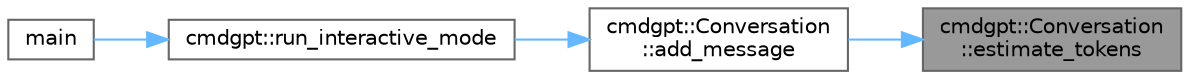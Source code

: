 digraph "cmdgpt::Conversation::estimate_tokens"
{
 // LATEX_PDF_SIZE
  bgcolor="transparent";
  edge [fontname=Helvetica,fontsize=10,labelfontname=Helvetica,labelfontsize=10];
  node [fontname=Helvetica,fontsize=10,shape=box,height=0.2,width=0.4];
  rankdir="RL";
  Node1 [id="Node000001",label="cmdgpt::Conversation\l::estimate_tokens",height=0.2,width=0.4,color="gray40", fillcolor="grey60", style="filled", fontcolor="black",tooltip="Estimate token count for the conversation."];
  Node1 -> Node2 [id="edge1_Node000001_Node000002",dir="back",color="steelblue1",style="solid",tooltip=" "];
  Node2 [id="Node000002",label="cmdgpt::Conversation\l::add_message",height=0.2,width=0.4,color="grey40", fillcolor="white", style="filled",URL="$d5/def/classcmdgpt_1_1Conversation.html#a431b353138ef476e7ca57b420c5526b8",tooltip="Add a message to the conversation."];
  Node2 -> Node3 [id="edge2_Node000002_Node000003",dir="back",color="steelblue1",style="solid",tooltip=" "];
  Node3 [id="Node000003",label="cmdgpt::run_interactive_mode",height=0.2,width=0.4,color="grey40", fillcolor="white", style="filled",URL="$d0/d05/namespacecmdgpt.html#abf82caf2672c9725565702d40cd379e6",tooltip="Run interactive REPL mode."];
  Node3 -> Node4 [id="edge3_Node000003_Node000004",dir="back",color="steelblue1",style="solid",tooltip=" "];
  Node4 [id="Node000004",label="main",height=0.2,width=0.4,color="grey40", fillcolor="white", style="filled",URL="$df/d0a/main_8cpp.html#a814244b02f6701fd8ead246678bb3dae",tooltip="Parses command-line arguments and environment variables."];
}

